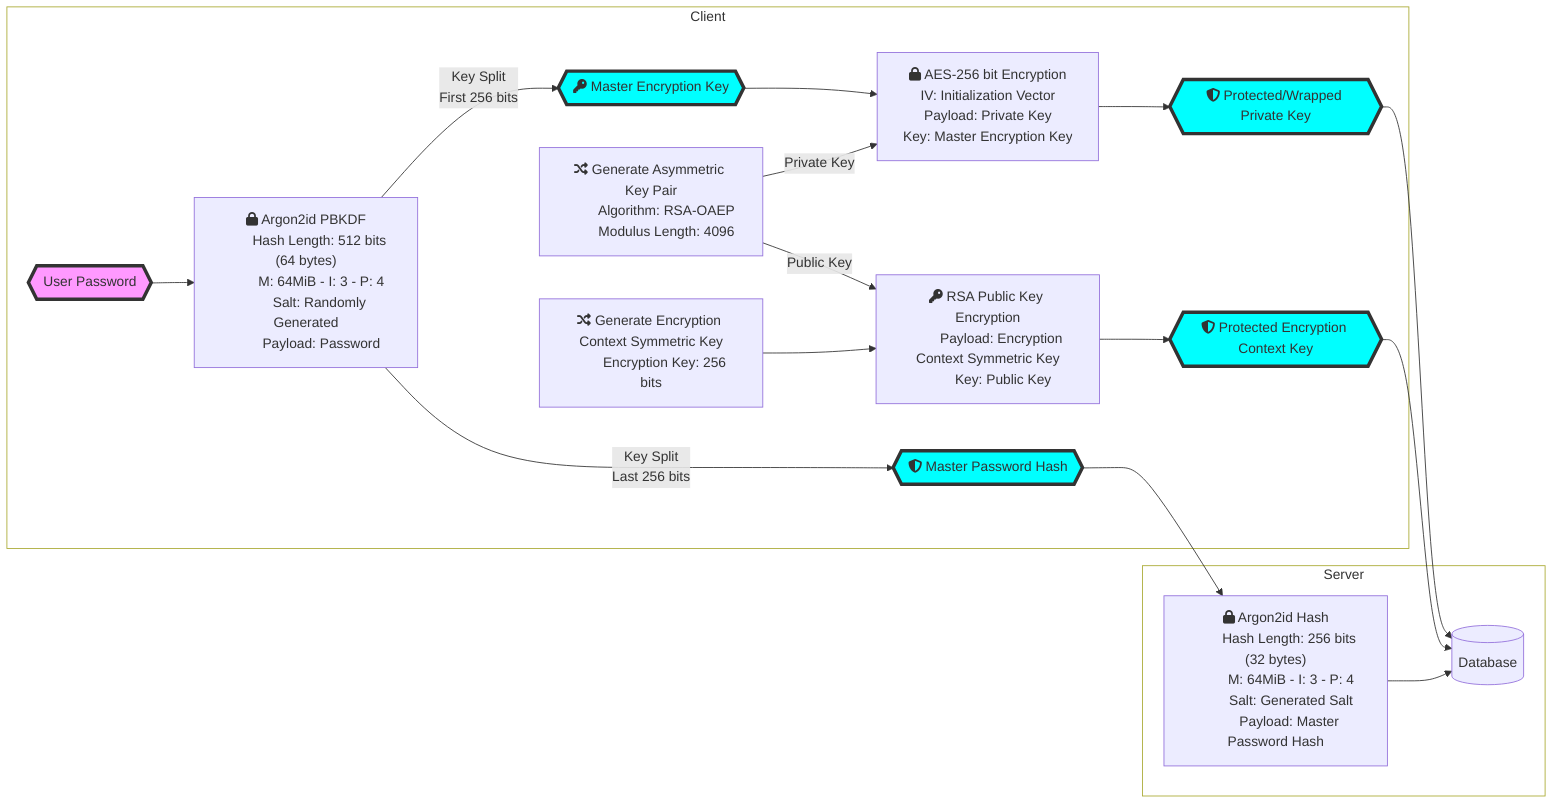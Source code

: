 flowchart LR
    %% Variables
    PW{{User Password}}
    style PW fill:#f9f,stroke:#333,stroke-width:4px

    PWARGON["
        fa:fa-lock Argon2id PBKDF
        Hash Length: 512 bits (64 bytes)
        M: 64MiB - I: 3 - P: 4
        Salt: Randomly Generated
        Payload: Password
    "]

    MASTER{{fa:fa-key Master Encryption Key}}
    style MASTER fill:#0FF,stroke:#333,stroke-width:4px

    PWHASH{{fa:fa-shield-alt Master Password Hash}}
    style PWHASH fill:#0FF,stroke:#333,stroke-width:4px

    KEYWRAP["
        fa:fa-lock AES-256 bit Encryption
        IV: Initialization Vector
        Payload: Private Key
        Key: Master Encryption Key
    "]
    GENAKEY["
        fa:fa-random Generate Asymmetric Key Pair
        Algorithm: RSA-OAEP
        Modulus Length: 4096
    "]
    WRAPPEDAKEY{{fa:fa-shield-alt Protected/Wrapped Private Key}}
    style WRAPPEDAKEY fill:#0FF,stroke:#333,stroke-width:4px
    WRAPCONTEXTKEY["
        fa:fa-key RSA Public Key Encryption
        Payload: Encryption Context Symmetric Key
        Key: Public Key
    "]
    GENSKEY["
        fa:fa-random Generate Encryption Context Symmetric Key
        Encryption Key: 256 bits
    "]
    WRAPPEDSKEY{{fa:fa-shield-alt Protected Encryption Context Key}}
    style WRAPPEDSKEY fill:#0FF,stroke:#333,stroke-width:4px

    DB[(Database)]
    SERVERARGON["
        fa:fa-lock Argon2id Hash
        Hash Length: 256 bits (32 bytes)
        M: 64MiB - I: 3 - P: 4
        Salt: Generated Salt
        Payload: Master Password Hash
    "]

    subgraph Client
    style Client fill:#FFF
    PW --> PWARGON
    PWARGON -- "Key Split\nFirst 256 bits" --> MASTER
    PWARGON -- "Key Split\nLast 256 bits" --> PWHASH
    MASTER --> KEYWRAP
    GENAKEY -- Private Key --> KEYWRAP
    GENAKEY -- Public Key --> WRAPCONTEXTKEY
    KEYWRAP --> WRAPPEDAKEY
    GENSKEY --> WRAPCONTEXTKEY
    WRAPCONTEXTKEY--> WRAPPEDSKEY
    end

    subgraph Server
    style Server fill:#FFF
    PWHASH --> SERVERARGON
    WRAPPEDAKEY --> DB
    WRAPPEDSKEY --> DB
    SERVERARGON --> DB
    end